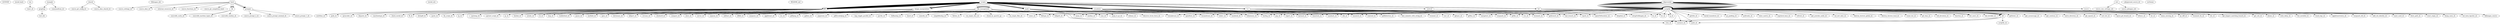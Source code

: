 digraph graphname {
LICENSE;
install_bash;
vim->vimrc_sh;
example->graphing->test_dot;
example->commandLine_sh;
shared->source_git_config_sh;
libbeagan_dot;
shared->source_alias_shared_sh;
bash->source_settings_sh;
bash->source_alias_sh;
bash->external_resources_sh;
bash->source_functions_sh;
bash->source_git_completion_bash;
bash->lib->sourcelib_cache_sh;
bash->lib->sourcelib_machine_types_sh;
bash->lib->sourcelib_random_sh;
bash->prompts->source_prompt_2_sh;
bash->prompts->source_prompt_minimal_sh;
bash->prompts->source_prompt_1_sh;
install_zsh;
README_md;
scripts->util->binlink_sh;
scripts->util->multiline_sh;
scripts->util->notabs_sh;
scripts->util->hl_sh;
scripts->util->loop_sh;
scripts->util->peek_sh;
scripts->util->lookbehind_sh;
scripts->util->pause_sh;
scripts->util->lastfield_sh;
scripts->util->open_sh;
scripts->util->dictionary_sh;
scripts->util->killport_sh;
scripts->util->revnum_sh;
scripts->util->checkcrlf_sh;
scripts->util->compare_sh;
scripts->util->show_sh;
scripts->util->server_sh;
scripts->util->argnum_sh;
scripts->util->editlast_sh;
scripts->util->qrencoder_sh;
scripts->util->dequote_sh;
scripts->util->machinetype_sh;
scripts->util->diffall_sh;
scripts->util->check_install_sh;
scripts->util->lll_sh;
scripts->util->nospaces_sh;
scripts->util->dot2pdf_sh;
scripts->util->quote_sh;
scripts->util->appletoast_sh;
scripts->util->fix_script_sh;
scripts->util->tp_sh;
scripts->util->trim_sh;
scripts->util->cputemp_sh;
scripts->util->rec_sh;
scripts->util->pystart_script_sh;
scripts->util->qr_sh;
scripts->image_manipulation->pdf2png_sh;
scripts->image_manipulation->gallery_sh;
scripts->image_manipulation->pngresize_sh;
scripts->image_manipulation->pdf2scaledpng_sh;
scripts->image_manipulation->img_wiggle_parallel_sh;
scripts->image_manipulation->partify_sh;
scripts->file_management->comic_sh;
scripts->file_management->fullbackup_sh;
scripts->file_management->shard_sh;
scripts->file_management->comicify_sh;
scripts->file_management->simpleBackup_sh;
scripts->file_management->flatten_sh;
scripts->file_management->rm_empty_dirs_sh;
scripts->file_management->filetype_sh;
scripts->file_management->chunk_by_quarter_py;
scripts->file_management->rm_empty_files_sh;
scripts->math->mean_sh;
scripts->math->median_sh;
scripts->math->sum_sh;
scripts->math->variance_sh;
scripts->sysadmin->tosnakecase_sh;
scripts->sysadmin->speedtest_sh;
scripts->sysadmin->tocamelcase_sh;
scripts->sysadmin->rederr_sh;
scripts->sysadmin->manbook_sh;
scripts->sysadmin->lsdaemons_sh;
scripts->sysadmin->lastlog_sh;
scripts->sysadmin->psp_sh;
scripts->sysadmin->report_sh;
scripts->sysadmin->myip_to_qr_sh;
scripts->sysadmin->lastmod_sh;
scripts->sysadmin->timeclock_sh;
scripts->sysadmin->release_sh;
scripts->sysadmin->manbash_sh;
scripts->sysadmin->sdk_sh;
scripts->sysadmin->mountcd_sh;
scripts->sysadmin->discover_brute_force_sh;
scripts->vcs->gitflux_sh;
scripts->sysadmin->realconf_sh;
scripts->vcs->gitfilehistory_sh;
scripts->vcs->mergetest_sh;
scripts->vcs->last_commits_with_string_sh;
scripts->vcs->resquash_sh;
scripts->vcs->tcommit_sh;
scripts->vcs->gitfile_sh;
scripts->vcs->curr_sh;
scripts->vcs->svn_sh;
scripts->vcs->bcommit_sh;
scripts->vcs->getbranch_sh;
scripts->vcs->gitsync_sh;
scripts->vcs->last_branch_sh;
scripts->vcs->repick_sh;
scripts->android->pasteToEmulator_sh;
scripts->android->deeplink_sh;
scripts->dev->setupSshKeygen_sh;
scripts->dev->kc_sh;
scripts->dev->kr_sh;
scripts->dev->jj_sh;
zsh->source_omz_settings_zsh;
zsh->source_pbeagan_zsh;
playground_source_sh;
sorthome;
scripts->math->math_sh;
scripts->file_management->fullpath_sh;
deprecated->scriptify->comic_sh;
deprecated->scriptify->gettitle_sh;
deprecated->scriptify->mean_sh;
deprecated->scriptify->install_homebrew_sh;
deprecated->scriptify->gitflux_sh;
deprecated->scriptify->ps_padding_sh;
deprecated->scriptify->pullrealm_sh;
deprecated->scriptify->rec_sh;
deprecated->scriptify->tosnakecase_sh;
deprecated->scriptify->hl_sh;
deprecated->scriptify->binlink_sh;
deprecated->scriptify->lookbehind_sh;
deprecated->scriptify->notabs_sh;
deprecated->scriptify->speedtest_sh;
deprecated->scriptify->show_matrix_sh;
deprecated->scriptify->pause_sh;
deprecated->scriptify->fullpath_sh;
deprecated->scriptify->lastfield_sh;
deprecated->scriptify->median_sh;
deprecated->scriptify->argcheck_base_sh;
deprecated->scriptify->refresh_sh;
deprecated->scriptify->get_youtube_audio_sh;
deprecated->scriptify->open_sh;
deprecated->scriptify->ssl_cert_date_sh;
deprecated->scriptify->dictionary_sh;
deprecated->scriptify->tocamelcase_sh;
deprecated->scriptify->rederr_sh;
deprecated->scriptify->destroy_dsstore_global_sh;
deprecated->scriptify->math_sh;
deprecated->scriptify->kc_sh;
deprecated->scriptify->manbook_sh;
deprecated->scriptify->destroy_dsstore_local_sh;
deprecated->scriptify->count_list_sh;
deprecated->scriptify->killport_sh;
deprecated->scriptify->sum_sh;
deprecated->scriptify->git_time_sh;
deprecated->scriptify->resquash_sh;
deprecated->scriptify->std_deviation_sh;
deprecated->scriptify->lsdaemons_sh;
deprecated->scriptify->function_sh;
deprecated->scriptify->list_users_sh;
deprecated->scriptify->lint_brickkit_sh;
deprecated->scriptify->old->math_sh;
deprecated->scriptify->old->scriptify_sh;
deprecated->scriptify->old->variance_sh;
deprecated->scriptify->old->trim_sh;
deprecated->scriptify->revnum_sh;
deprecated->scriptify->lastlog_sh;
deprecated->scriptify->getfooter_sh;
deprecated->scriptify->gitfile_sh;
deprecated->scriptify->get_sysmessage_sh;
deprecated->scriptify->report_sh;
deprecated->scriptify->get_continue_sh;
deprecated->scriptify->compare_sh;
deprecated->scriptify->show_sh;
deprecated->scriptify->server_sh;
deprecated->scriptify->serve_directory_sh;
deprecated->scriptify->git_squash_sh;
deprecated->scriptify->sort_list_sh;
deprecated->scriptify->parse_git_branch_sh;
deprecated->scriptify->lsfuncs_sh;
deprecated->scriptify->int_sh;
deprecated->scriptify->checkcrlf_sh;
deprecated->scriptify->mean_missing_sh;
deprecated->scriptify->psp_sh;
deprecated->scriptify->ps_diff_sh;
deprecated->scriptify->argnum_sh;
deprecated->scriptify->bcommit_fix_sh;
deprecated->scriptify->cbc_sh;
deprecated->scriptify->editlast_sh;
deprecated->scriptify->get_longest_matching_branch_sh;
deprecated->scriptify->get_usb_sh;
deprecated->scriptify->svn_sh;
deprecated->scriptify->lastmod_sh;
deprecated->scriptify->getbranch_sh;
deprecated->scriptify->timeclock_sh;
deprecated->scriptify->jhome_sh;
deprecated->scriptify->echo_delay_sh;
deprecated->scriptify->manbash_sh;
deprecated->scriptify->list_installed_sh;
deprecated->scriptify->diffall_sh;
deprecated->scriptify->track_logs_sh;
deprecated->scriptify->sdk_sh;
deprecated->scriptify->appletoaststatus_sh;
deprecated->scriptify->mountcd_sh;
deprecated->scriptify->filetype_sh;
deprecated->scriptify->bcommit_sh;
deprecated->scriptify->deeplink_sh;
deprecated->scriptify->resquash_old_sh;
deprecated->scriptify->nospaces_sh;
deprecated->scriptify->add_ssh_identity_sh;
deprecated->scriptify->appletoast_sh;
deprecated->scriptify->variance_sh;
deprecated->scriptify->trim_sh;
deprecated->scriptify->most_used_sh;
deprecated->scriptify->last_branch_sh;
deprecated->scriptify->realconf_sh;
deprecated->scriptify->show_path_sh;
deprecated->scriptify->repick_sh;
deprecated->scriptify->reset_origin_sh;
deprecated->scriptify->list_users_sh;
deprecated->scriptify->kr_sh;
deprecated->scriptify->dump_mem_sh;
deprecated->scriptify->jj_sh;
deprecated->source->libbeagan_source;
deprecated->scriptify->set_term_bgcolor_sh;
deprecated->scriptify->loop_sh;
deprecated->scriptify->mergetest_sh;
}
